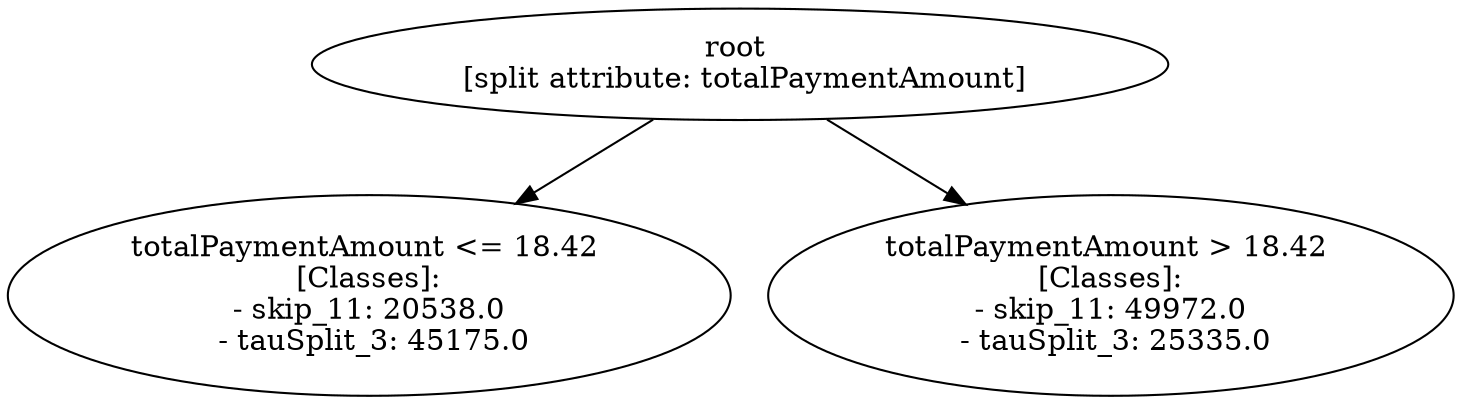 // Road_Traffic_Fine_Management_Process-p_15-4
digraph "Road_Traffic_Fine_Management_Process-p_15-4" {
	"29cfb510-668b-4df2-b82e-b3aa07fb833b" [label="root 
 [split attribute: totalPaymentAmount]"]
	"42f5addc-d960-4c1b-8f8a-b2a00113ab00" [label="totalPaymentAmount <= 18.42 
 [Classes]: 
 - skip_11: 20538.0 
 - tauSplit_3: 45175.0"]
	"29cfb510-668b-4df2-b82e-b3aa07fb833b" -> "42f5addc-d960-4c1b-8f8a-b2a00113ab00"
	"4dd295f1-af88-499b-ab0c-5e54a670cec2" [label="totalPaymentAmount > 18.42 
 [Classes]: 
 - skip_11: 49972.0 
 - tauSplit_3: 25335.0"]
	"29cfb510-668b-4df2-b82e-b3aa07fb833b" -> "4dd295f1-af88-499b-ab0c-5e54a670cec2"
}
